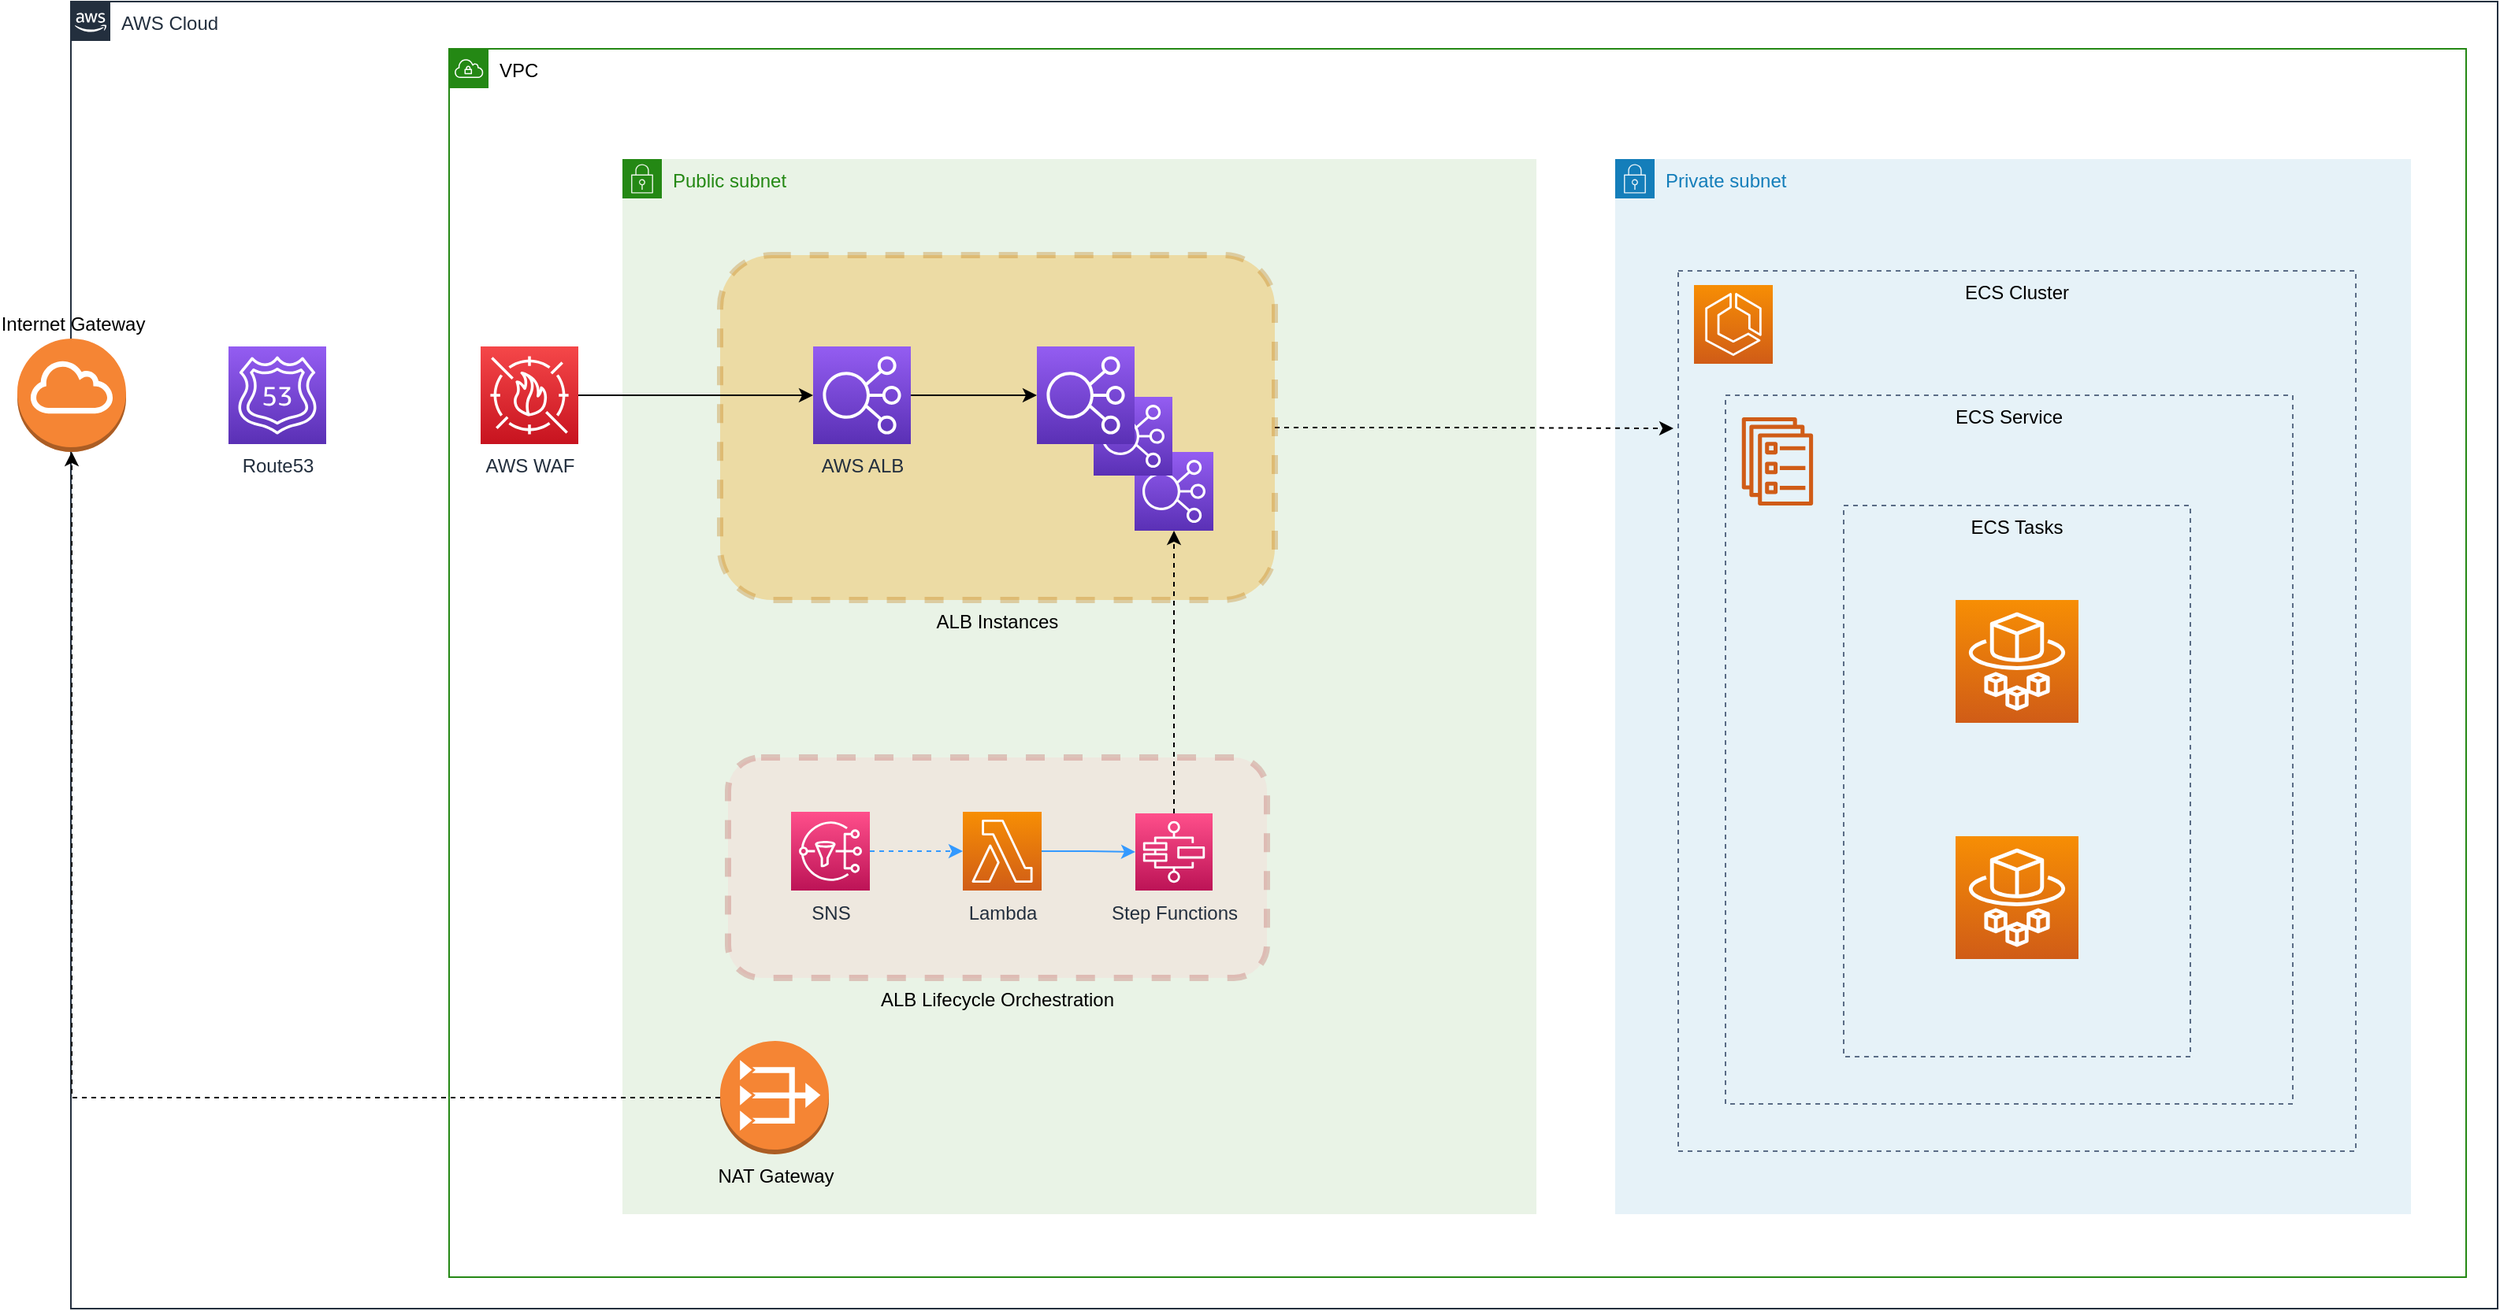 <mxfile version="14.6.13" type="device"><diagram id="0MRtbWzhR5KZ9d1rKf8u" name="Page-1"><mxGraphModel dx="2719" dy="2397" grid="1" gridSize="10" guides="1" tooltips="1" connect="1" arrows="1" fold="1" page="1" pageScale="1" pageWidth="827" pageHeight="1169" math="0" shadow="0"><root><mxCell id="0"/><mxCell id="1" parent="0"/><mxCell id="lAGedZTyKzxMw53H1tkG-1" value="AWS Cloud" style="points=[[0,0],[0.25,0],[0.5,0],[0.75,0],[1,0],[1,0.25],[1,0.5],[1,0.75],[1,1],[0.75,1],[0.5,1],[0.25,1],[0,1],[0,0.75],[0,0.5],[0,0.25]];outlineConnect=0;gradientColor=none;html=1;whiteSpace=wrap;fontSize=12;fontStyle=0;shape=mxgraph.aws4.group;grIcon=mxgraph.aws4.group_aws_cloud_alt;strokeColor=#232F3E;fillColor=none;verticalAlign=top;align=left;spacingLeft=30;fontColor=#232F3E;dashed=0;" parent="1" vertex="1"><mxGeometry x="-170" y="-90" width="1540" height="830" as="geometry"/></mxCell><mxCell id="lAGedZTyKzxMw53H1tkG-2" value="&lt;font color=&quot;#000000&quot;&gt;VPC&lt;/font&gt;" style="points=[[0,0],[0.25,0],[0.5,0],[0.75,0],[1,0],[1,0.25],[1,0.5],[1,0.75],[1,1],[0.75,1],[0.5,1],[0.25,1],[0,1],[0,0.75],[0,0.5],[0,0.25]];outlineConnect=0;gradientColor=none;html=1;whiteSpace=wrap;fontSize=12;fontStyle=0;shape=mxgraph.aws4.group;grIcon=mxgraph.aws4.group_vpc;strokeColor=#248814;fillColor=none;verticalAlign=top;align=left;spacingLeft=30;fontColor=#AAB7B8;dashed=0;" parent="1" vertex="1"><mxGeometry x="70" y="-60" width="1280" height="780" as="geometry"/></mxCell><mxCell id="lAGedZTyKzxMw53H1tkG-3" value="Public subnet" style="points=[[0,0],[0.25,0],[0.5,0],[0.75,0],[1,0],[1,0.25],[1,0.5],[1,0.75],[1,1],[0.75,1],[0.5,1],[0.25,1],[0,1],[0,0.75],[0,0.5],[0,0.25]];outlineConnect=0;gradientColor=none;html=1;whiteSpace=wrap;fontSize=12;fontStyle=0;shape=mxgraph.aws4.group;grIcon=mxgraph.aws4.group_security_group;grStroke=0;strokeColor=#248814;fillColor=#E9F3E6;verticalAlign=top;align=left;spacingLeft=30;fontColor=#248814;dashed=0;" parent="1" vertex="1"><mxGeometry x="180" y="10" width="580" height="670" as="geometry"/></mxCell><mxCell id="lAGedZTyKzxMw53H1tkG-4" value="Private subnet" style="points=[[0,0],[0.25,0],[0.5,0],[0.75,0],[1,0],[1,0.25],[1,0.5],[1,0.75],[1,1],[0.75,1],[0.5,1],[0.25,1],[0,1],[0,0.75],[0,0.5],[0,0.25]];outlineConnect=0;gradientColor=none;html=1;whiteSpace=wrap;fontSize=12;fontStyle=0;shape=mxgraph.aws4.group;grIcon=mxgraph.aws4.group_security_group;grStroke=0;strokeColor=#147EBA;fillColor=#E6F2F8;verticalAlign=top;align=left;spacingLeft=30;fontColor=#147EBA;dashed=0;" parent="1" vertex="1"><mxGeometry x="810" y="10" width="505" height="670" as="geometry"/></mxCell><mxCell id="lAGedZTyKzxMw53H1tkG-44" style="rounded=0;orthogonalLoop=1;jettySize=auto;html=1;startArrow=none;startFill=0;strokeWidth=1;edgeStyle=orthogonalEdgeStyle;dashed=1;" parent="1" source="lAGedZTyKzxMw53H1tkG-5" target="lAGedZTyKzxMw53H1tkG-21" edge="1"><mxGeometry relative="1" as="geometry"/></mxCell><mxCell id="lAGedZTyKzxMw53H1tkG-5" value="NAT Gateway" style="outlineConnect=0;dashed=0;verticalLabelPosition=bottom;verticalAlign=top;align=center;html=1;shape=mxgraph.aws3.vpc_nat_gateway;fillColor=#F58534;gradientColor=none;" parent="1" vertex="1"><mxGeometry x="242" y="570" width="69" height="72" as="geometry"/></mxCell><mxCell id="lAGedZTyKzxMw53H1tkG-21" value="Internet Gateway" style="outlineConnect=0;dashed=0;verticalLabelPosition=top;verticalAlign=bottom;align=center;html=1;shape=mxgraph.aws3.internet_gateway;fillColor=#F58534;gradientColor=none;labelPosition=center;" parent="1" vertex="1"><mxGeometry x="-204" y="124" width="69" height="72" as="geometry"/></mxCell><mxCell id="LFK30cnKFCQGE44Hfqrw-1" value="Route53" style="sketch=0;points=[[0,0,0],[0.25,0,0],[0.5,0,0],[0.75,0,0],[1,0,0],[0,1,0],[0.25,1,0],[0.5,1,0],[0.75,1,0],[1,1,0],[0,0.25,0],[0,0.5,0],[0,0.75,0],[1,0.25,0],[1,0.5,0],[1,0.75,0]];outlineConnect=0;fontColor=#232F3E;gradientColor=#945DF2;gradientDirection=north;fillColor=#5A30B5;strokeColor=#ffffff;dashed=0;verticalLabelPosition=bottom;verticalAlign=top;align=center;html=1;fontSize=12;fontStyle=0;aspect=fixed;shape=mxgraph.aws4.resourceIcon;resIcon=mxgraph.aws4.route_53;" vertex="1" parent="1"><mxGeometry x="-70" y="129" width="62" height="62" as="geometry"/></mxCell><mxCell id="LFK30cnKFCQGE44Hfqrw-30" style="edgeStyle=orthogonalEdgeStyle;rounded=0;orthogonalLoop=1;jettySize=auto;html=1;entryX=-0.007;entryY=0.179;entryDx=0;entryDy=0;entryPerimeter=0;dashed=1;fontColor=#000000;strokeColor=#000000;strokeWidth=1;" edge="1" parent="1" source="LFK30cnKFCQGE44Hfqrw-3" target="LFK30cnKFCQGE44Hfqrw-23"><mxGeometry relative="1" as="geometry"/></mxCell><mxCell id="LFK30cnKFCQGE44Hfqrw-3" value="ALB Instances" style="rounded=1;whiteSpace=wrap;html=1;fillColor=#f0a30a;strokeColor=#BD7000;opacity=30;fontColor=#000000;dashed=1;strokeWidth=4;labelPosition=center;verticalLabelPosition=bottom;align=center;verticalAlign=top;" vertex="1" parent="1"><mxGeometry x="242" y="71" width="352" height="219" as="geometry"/></mxCell><mxCell id="LFK30cnKFCQGE44Hfqrw-4" style="edgeStyle=orthogonalEdgeStyle;rounded=0;orthogonalLoop=1;jettySize=auto;html=1;strokeWidth=1;" edge="1" parent="1" source="LFK30cnKFCQGE44Hfqrw-5" target="LFK30cnKFCQGE44Hfqrw-7"><mxGeometry relative="1" as="geometry"/></mxCell><mxCell id="LFK30cnKFCQGE44Hfqrw-5" value="AWS WAF" style="sketch=0;points=[[0,0,0],[0.25,0,0],[0.5,0,0],[0.75,0,0],[1,0,0],[0,1,0],[0.25,1,0],[0.5,1,0],[0.75,1,0],[1,1,0],[0,0.25,0],[0,0.5,0],[0,0.75,0],[1,0.25,0],[1,0.5,0],[1,0.75,0]];outlineConnect=0;fontColor=#232F3E;gradientColor=#F54749;gradientDirection=north;fillColor=#C7131F;strokeColor=#ffffff;dashed=0;verticalLabelPosition=bottom;verticalAlign=top;align=center;html=1;fontSize=12;fontStyle=0;aspect=fixed;shape=mxgraph.aws4.resourceIcon;resIcon=mxgraph.aws4.waf;" vertex="1" parent="1"><mxGeometry x="90" y="129" width="62" height="62" as="geometry"/></mxCell><mxCell id="LFK30cnKFCQGE44Hfqrw-12" value="" style="edgeStyle=orthogonalEdgeStyle;rounded=0;orthogonalLoop=1;jettySize=auto;html=1;" edge="1" parent="1" source="LFK30cnKFCQGE44Hfqrw-7" target="LFK30cnKFCQGE44Hfqrw-11"><mxGeometry relative="1" as="geometry"/></mxCell><mxCell id="LFK30cnKFCQGE44Hfqrw-7" value="AWS ALB" style="sketch=0;points=[[0,0,0],[0.25,0,0],[0.5,0,0],[0.75,0,0],[1,0,0],[0,1,0],[0.25,1,0],[0.5,1,0],[0.75,1,0],[1,1,0],[0,0.25,0],[0,0.5,0],[0,0.75,0],[1,0.25,0],[1,0.5,0],[1,0.75,0]];outlineConnect=0;fontColor=#232F3E;gradientColor=#945DF2;gradientDirection=north;fillColor=#5A30B5;strokeColor=#ffffff;dashed=0;verticalLabelPosition=bottom;verticalAlign=top;align=center;html=1;fontSize=12;fontStyle=0;aspect=fixed;shape=mxgraph.aws4.resourceIcon;resIcon=mxgraph.aws4.elastic_load_balancing;" vertex="1" parent="1"><mxGeometry x="301" y="129" width="62" height="62" as="geometry"/></mxCell><mxCell id="LFK30cnKFCQGE44Hfqrw-9" value="" style="sketch=0;points=[[0,0,0],[0.25,0,0],[0.5,0,0],[0.75,0,0],[1,0,0],[0,1,0],[0.25,1,0],[0.5,1,0],[0.75,1,0],[1,1,0],[0,0.25,0],[0,0.5,0],[0,0.75,0],[1,0.25,0],[1,0.5,0],[1,0.75,0]];outlineConnect=0;fontColor=#232F3E;gradientColor=#945DF2;gradientDirection=north;fillColor=#5A30B5;strokeColor=#ffffff;dashed=0;verticalLabelPosition=bottom;verticalAlign=top;align=center;html=1;fontSize=12;fontStyle=0;aspect=fixed;shape=mxgraph.aws4.resourceIcon;resIcon=mxgraph.aws4.elastic_load_balancing;" vertex="1" parent="1"><mxGeometry x="505" y="196" width="50" height="50" as="geometry"/></mxCell><mxCell id="LFK30cnKFCQGE44Hfqrw-10" value="" style="sketch=0;points=[[0,0,0],[0.25,0,0],[0.5,0,0],[0.75,0,0],[1,0,0],[0,1,0],[0.25,1,0],[0.5,1,0],[0.75,1,0],[1,1,0],[0,0.25,0],[0,0.5,0],[0,0.75,0],[1,0.25,0],[1,0.5,0],[1,0.75,0]];outlineConnect=0;fontColor=#232F3E;gradientColor=#945DF2;gradientDirection=north;fillColor=#5A30B5;strokeColor=#ffffff;dashed=0;verticalLabelPosition=bottom;verticalAlign=top;align=center;html=1;fontSize=12;fontStyle=0;aspect=fixed;shape=mxgraph.aws4.resourceIcon;resIcon=mxgraph.aws4.elastic_load_balancing;" vertex="1" parent="1"><mxGeometry x="479" y="161" width="50" height="50" as="geometry"/></mxCell><mxCell id="LFK30cnKFCQGE44Hfqrw-11" value="" style="sketch=0;points=[[0,0,0],[0.25,0,0],[0.5,0,0],[0.75,0,0],[1,0,0],[0,1,0],[0.25,1,0],[0.5,1,0],[0.75,1,0],[1,1,0],[0,0.25,0],[0,0.5,0],[0,0.75,0],[1,0.25,0],[1,0.5,0],[1,0.75,0]];outlineConnect=0;fontColor=#232F3E;gradientColor=#945DF2;gradientDirection=north;fillColor=#5A30B5;strokeColor=#ffffff;dashed=0;verticalLabelPosition=bottom;verticalAlign=top;align=center;html=1;fontSize=12;fontStyle=0;aspect=fixed;shape=mxgraph.aws4.resourceIcon;resIcon=mxgraph.aws4.elastic_load_balancing;" vertex="1" parent="1"><mxGeometry x="443" y="129" width="62" height="62" as="geometry"/></mxCell><mxCell id="LFK30cnKFCQGE44Hfqrw-15" value="ALB Lifecycle Orchestration" style="rounded=1;whiteSpace=wrap;html=1;dashed=1;strokeWidth=4;fillColor=#f8cecc;opacity=30;strokeColor=#b85450;labelPosition=center;verticalLabelPosition=bottom;align=center;verticalAlign=top;" vertex="1" parent="1"><mxGeometry x="247" y="390" width="342" height="140" as="geometry"/></mxCell><mxCell id="LFK30cnKFCQGE44Hfqrw-16" style="edgeStyle=orthogonalEdgeStyle;rounded=0;orthogonalLoop=1;jettySize=auto;html=1;strokeColor=#3399FF;" edge="1" parent="1" source="LFK30cnKFCQGE44Hfqrw-17" target="LFK30cnKFCQGE44Hfqrw-20"><mxGeometry relative="1" as="geometry"/></mxCell><mxCell id="LFK30cnKFCQGE44Hfqrw-17" value="Lambda" style="sketch=0;points=[[0,0,0],[0.25,0,0],[0.5,0,0],[0.75,0,0],[1,0,0],[0,1,0],[0.25,1,0],[0.5,1,0],[0.75,1,0],[1,1,0],[0,0.25,0],[0,0.5,0],[0,0.75,0],[1,0.25,0],[1,0.5,0],[1,0.75,0]];outlineConnect=0;fontColor=#232F3E;gradientColor=#F78E04;gradientDirection=north;fillColor=#D05C17;strokeColor=#ffffff;dashed=0;verticalLabelPosition=bottom;verticalAlign=top;align=center;html=1;fontSize=12;fontStyle=0;aspect=fixed;shape=mxgraph.aws4.resourceIcon;resIcon=mxgraph.aws4.lambda;" vertex="1" parent="1"><mxGeometry x="396" y="424.5" width="50" height="50" as="geometry"/></mxCell><mxCell id="LFK30cnKFCQGE44Hfqrw-18" value="" style="edgeStyle=orthogonalEdgeStyle;rounded=0;orthogonalLoop=1;jettySize=auto;html=1;dashed=1;strokeColor=#3399FF;" edge="1" parent="1" source="LFK30cnKFCQGE44Hfqrw-19" target="LFK30cnKFCQGE44Hfqrw-17"><mxGeometry relative="1" as="geometry"/></mxCell><mxCell id="LFK30cnKFCQGE44Hfqrw-19" value="SNS" style="sketch=0;points=[[0,0,0],[0.25,0,0],[0.5,0,0],[0.75,0,0],[1,0,0],[0,1,0],[0.25,1,0],[0.5,1,0],[0.75,1,0],[1,1,0],[0,0.25,0],[0,0.5,0],[0,0.75,0],[1,0.25,0],[1,0.5,0],[1,0.75,0]];outlineConnect=0;fontColor=#232F3E;gradientColor=#FF4F8B;gradientDirection=north;fillColor=#BC1356;strokeColor=#ffffff;dashed=0;verticalLabelPosition=bottom;verticalAlign=top;align=center;html=1;fontSize=12;fontStyle=0;aspect=fixed;shape=mxgraph.aws4.resourceIcon;resIcon=mxgraph.aws4.sns;" vertex="1" parent="1"><mxGeometry x="287" y="424.5" width="50" height="50" as="geometry"/></mxCell><mxCell id="LFK30cnKFCQGE44Hfqrw-22" style="edgeStyle=orthogonalEdgeStyle;rounded=0;orthogonalLoop=1;jettySize=auto;html=1;dashed=1;" edge="1" parent="1" source="LFK30cnKFCQGE44Hfqrw-20" target="LFK30cnKFCQGE44Hfqrw-9"><mxGeometry relative="1" as="geometry"/></mxCell><mxCell id="LFK30cnKFCQGE44Hfqrw-20" value="Step Functions" style="sketch=0;points=[[0,0,0],[0.25,0,0],[0.5,0,0],[0.75,0,0],[1,0,0],[0,1,0],[0.25,1,0],[0.5,1,0],[0.75,1,0],[1,1,0],[0,0.25,0],[0,0.5,0],[0,0.75,0],[1,0.25,0],[1,0.5,0],[1,0.75,0]];outlineConnect=0;fontColor=#232F3E;gradientColor=#FF4F8B;gradientDirection=north;fillColor=#BC1356;strokeColor=#ffffff;dashed=0;verticalLabelPosition=bottom;verticalAlign=top;align=center;html=1;fontSize=12;fontStyle=0;aspect=fixed;shape=mxgraph.aws4.resourceIcon;resIcon=mxgraph.aws4.step_functions;" vertex="1" parent="1"><mxGeometry x="505.5" y="425.5" width="49" height="49" as="geometry"/></mxCell><mxCell id="LFK30cnKFCQGE44Hfqrw-23" value="ECS Cluster" style="fillColor=none;strokeColor=#5A6C86;dashed=1;verticalAlign=top;fontStyle=0;" vertex="1" parent="1"><mxGeometry x="850" y="81" width="430" height="559" as="geometry"/></mxCell><mxCell id="LFK30cnKFCQGE44Hfqrw-24" value="ECS Service" style="fillColor=none;strokeColor=#5A6C86;dashed=1;verticalAlign=top;fontStyle=0;" vertex="1" parent="1"><mxGeometry x="880" y="160" width="360" height="450" as="geometry"/></mxCell><mxCell id="LFK30cnKFCQGE44Hfqrw-25" value="" style="points=[[0,0,0],[0.25,0,0],[0.5,0,0],[0.75,0,0],[1,0,0],[0,1,0],[0.25,1,0],[0.5,1,0],[0.75,1,0],[1,1,0],[0,0.25,0],[0,0.5,0],[0,0.75,0],[1,0.25,0],[1,0.5,0],[1,0.75,0]];outlineConnect=0;fontColor=#232F3E;gradientColor=#F78E04;gradientDirection=north;fillColor=#D05C17;strokeColor=#ffffff;dashed=0;verticalLabelPosition=bottom;verticalAlign=top;align=center;html=1;fontSize=12;fontStyle=0;aspect=fixed;shape=mxgraph.aws4.resourceIcon;resIcon=mxgraph.aws4.ecs;" vertex="1" parent="1"><mxGeometry x="860" y="90" width="50" height="50" as="geometry"/></mxCell><mxCell id="LFK30cnKFCQGE44Hfqrw-26" value="" style="outlineConnect=0;fontColor=#232F3E;gradientColor=none;fillColor=#D05C17;strokeColor=none;dashed=0;verticalLabelPosition=bottom;verticalAlign=top;align=center;html=1;fontSize=12;fontStyle=0;aspect=fixed;pointerEvents=1;shape=mxgraph.aws4.ecs_service;" vertex="1" parent="1"><mxGeometry x="890" y="174" width="45.95" height="56" as="geometry"/></mxCell><mxCell id="LFK30cnKFCQGE44Hfqrw-27" value="ECS Tasks" style="fillColor=none;strokeColor=#5A6C86;dashed=1;verticalAlign=top;fontStyle=0;" vertex="1" parent="1"><mxGeometry x="955" y="230" width="220" height="350" as="geometry"/></mxCell><mxCell id="LFK30cnKFCQGE44Hfqrw-28" value="" style="points=[[0,0,0],[0.25,0,0],[0.5,0,0],[0.75,0,0],[1,0,0],[0,1,0],[0.25,1,0],[0.5,1,0],[0.75,1,0],[1,1,0],[0,0.25,0],[0,0.5,0],[0,0.75,0],[1,0.25,0],[1,0.5,0],[1,0.75,0]];outlineConnect=0;fontColor=#232F3E;gradientColor=#F78E04;gradientDirection=north;fillColor=#D05C17;strokeColor=#ffffff;dashed=0;verticalLabelPosition=bottom;verticalAlign=top;align=center;html=1;fontSize=12;fontStyle=0;aspect=fixed;shape=mxgraph.aws4.resourceIcon;resIcon=mxgraph.aws4.fargate;" vertex="1" parent="1"><mxGeometry x="1026" y="290" width="78" height="78" as="geometry"/></mxCell><mxCell id="LFK30cnKFCQGE44Hfqrw-29" value="" style="points=[[0,0,0],[0.25,0,0],[0.5,0,0],[0.75,0,0],[1,0,0],[0,1,0],[0.25,1,0],[0.5,1,0],[0.75,1,0],[1,1,0],[0,0.25,0],[0,0.5,0],[0,0.75,0],[1,0.25,0],[1,0.5,0],[1,0.75,0]];outlineConnect=0;fontColor=#232F3E;gradientColor=#F78E04;gradientDirection=north;fillColor=#D05C17;strokeColor=#ffffff;dashed=0;verticalLabelPosition=bottom;verticalAlign=top;align=center;html=1;fontSize=12;fontStyle=0;aspect=fixed;shape=mxgraph.aws4.resourceIcon;resIcon=mxgraph.aws4.fargate;" vertex="1" parent="1"><mxGeometry x="1026" y="440" width="78" height="78" as="geometry"/></mxCell></root></mxGraphModel></diagram></mxfile>